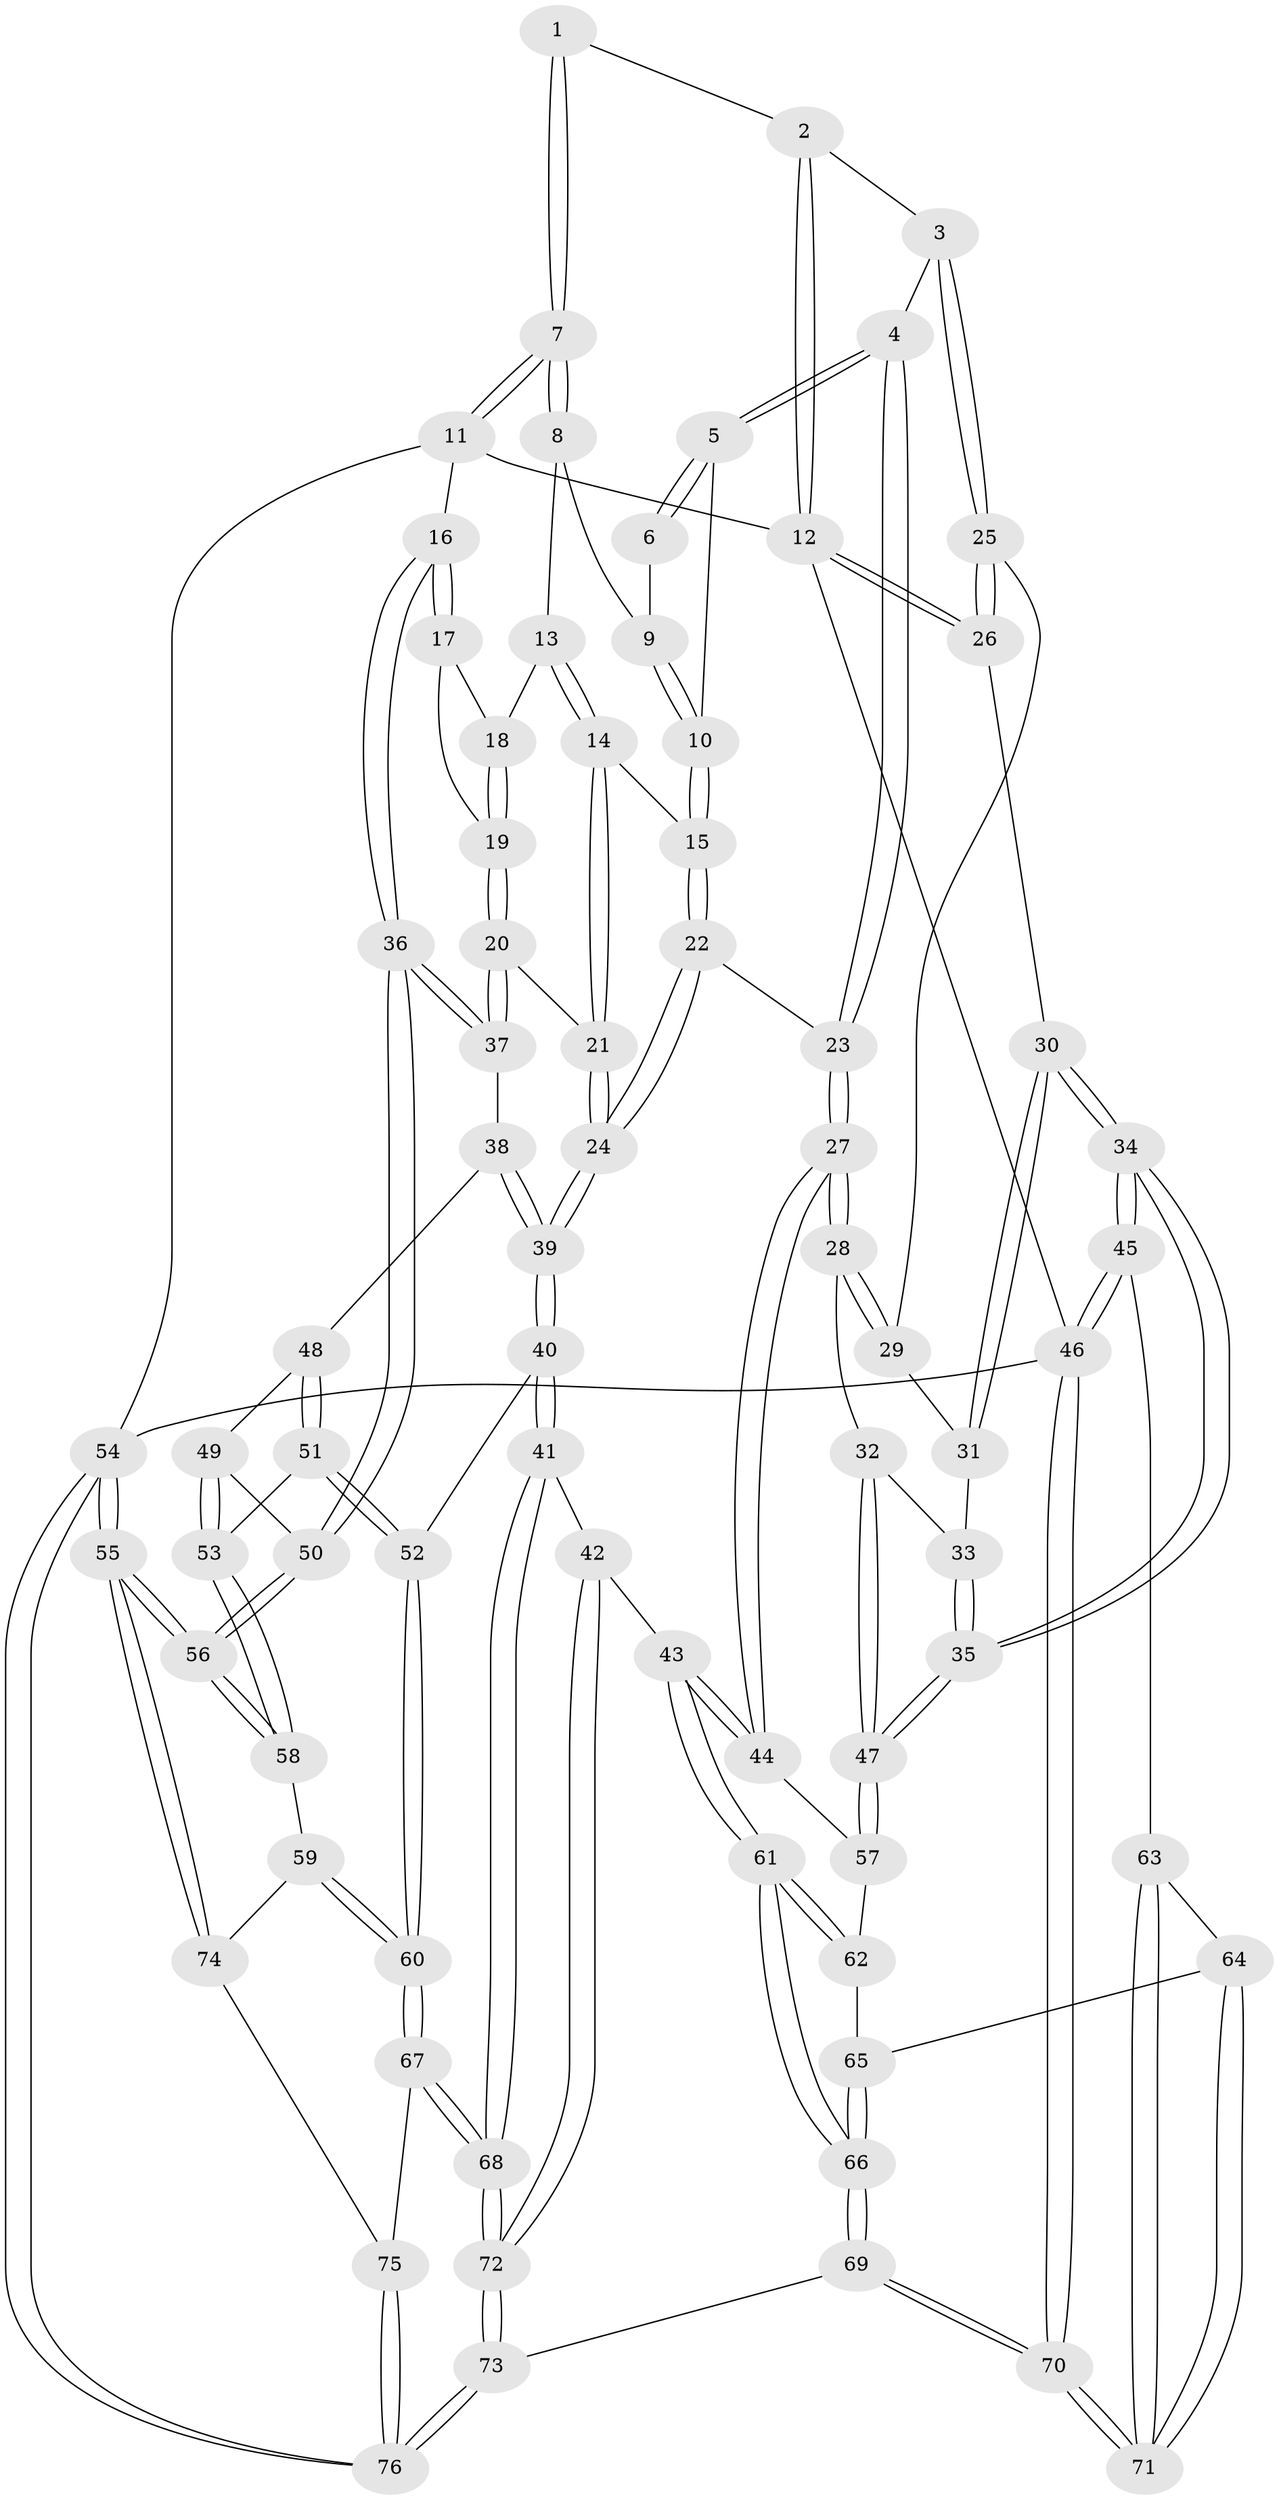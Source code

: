 // coarse degree distribution, {3: 0.11320754716981132, 5: 0.2641509433962264, 4: 0.4339622641509434, 6: 0.1509433962264151, 7: 0.018867924528301886, 9: 0.018867924528301886}
// Generated by graph-tools (version 1.1) at 2025/05/03/04/25 22:05:33]
// undirected, 76 vertices, 187 edges
graph export_dot {
graph [start="1"]
  node [color=gray90,style=filled];
  1 [pos="+0.5404151681215374+0"];
  2 [pos="+0+0"];
  3 [pos="+0.30279494433094806+0.22449153735599475"];
  4 [pos="+0.388589845656147+0.2296408305671676"];
  5 [pos="+0.4800724535644778+0.12784212019024305"];
  6 [pos="+0.5178811541620282+0.03575244192269004"];
  7 [pos="+1+0"];
  8 [pos="+1+0"];
  9 [pos="+0.6730379476037047+0.1244518358359518"];
  10 [pos="+0.6825892654054677+0.23970702533484736"];
  11 [pos="+1+0"];
  12 [pos="+0+0"];
  13 [pos="+0.7956118092303428+0.21835120952106932"];
  14 [pos="+0.7073338612327734+0.243963276697358"];
  15 [pos="+0.6843148779943684+0.24187069319146756"];
  16 [pos="+1+0.3257603455041363"];
  17 [pos="+0.9472833223147209+0.36891994937242795"];
  18 [pos="+0.8047206910692699+0.2525673968070083"];
  19 [pos="+0.8186346387298608+0.4078579108767526"];
  20 [pos="+0.8045308484094246+0.4219303092240445"];
  21 [pos="+0.7473879715480203+0.4067544119907515"];
  22 [pos="+0.5492550790579098+0.4017486882820525"];
  23 [pos="+0.4863592075197905+0.37903515457423714"];
  24 [pos="+0.5803405510287659+0.43452986599681453"];
  25 [pos="+0.26314762905371253+0.2666343896663897"];
  26 [pos="+0+0.1425568340463296"];
  27 [pos="+0.33830336418008566+0.5596828082086792"];
  28 [pos="+0.3276641488548502+0.5529612159063713"];
  29 [pos="+0.19919850158590188+0.3532491812812637"];
  30 [pos="+0+0.22706395849197494"];
  31 [pos="+0.18676723710340423+0.35861548534770127"];
  32 [pos="+0.19381872563295413+0.5527030523339314"];
  33 [pos="+0.16353738309850713+0.3953914267961971"];
  34 [pos="+0+0.6564888108777586"];
  35 [pos="+0+0.6516326788618576"];
  36 [pos="+1+0.4533913212620448"];
  37 [pos="+0.8116476252781059+0.47747853869871687"];
  38 [pos="+0.8135646428179522+0.5229046404033615"];
  39 [pos="+0.6030450953358892+0.5312466464822659"];
  40 [pos="+0.5896573119498336+0.678046790523535"];
  41 [pos="+0.5742441480305986+0.687919991503265"];
  42 [pos="+0.4851335630757713+0.7172934082957492"];
  43 [pos="+0.4600033528251965+0.7170762467552131"];
  44 [pos="+0.3602726211297201+0.6509543386784198"];
  45 [pos="+0+0.6585155965680793"];
  46 [pos="+0+1"];
  47 [pos="+0+0.6493112004434848"];
  48 [pos="+0.8182569603591081+0.5328184272060006"];
  49 [pos="+0.9794569335162627+0.5239603096360401"];
  50 [pos="+1+0.459630307190282"];
  51 [pos="+0.8118804980762897+0.646523647536533"];
  52 [pos="+0.7067932332700523+0.7027629547076345"];
  53 [pos="+0.8615480881491813+0.6676267091156767"];
  54 [pos="+1+1"];
  55 [pos="+1+0.8757572122337542"];
  56 [pos="+1+0.7872732616417606"];
  57 [pos="+0.2610667890905853+0.7036918646899927"];
  58 [pos="+0.9413877001468477+0.722497412141376"];
  59 [pos="+0.8193021513140741+0.834997184873541"];
  60 [pos="+0.7642675193050558+0.8400668685022965"];
  61 [pos="+0.36893392536108716+0.8910196818580982"];
  62 [pos="+0.245751446833096+0.7705990690331703"];
  63 [pos="+0+0.7549122964399234"];
  64 [pos="+0.21512724541488587+0.8121950406693806"];
  65 [pos="+0.239749485480355+0.7809819239844861"];
  66 [pos="+0.3457114362984534+0.9688863357448563"];
  67 [pos="+0.7464857143687076+0.8869280560833919"];
  68 [pos="+0.6606204896015848+0.9604602017096787"];
  69 [pos="+0.28787388933480695+1"];
  70 [pos="+0.2678739548643269+1"];
  71 [pos="+0.1884631920146808+1"];
  72 [pos="+0.5898414440476663+1"];
  73 [pos="+0.5622920479488388+1"];
  74 [pos="+0.869498757370661+0.8685920048710315"];
  75 [pos="+0.8560492487246812+0.9699281321700378"];
  76 [pos="+1+1"];
  1 -- 2;
  1 -- 7;
  1 -- 7;
  2 -- 3;
  2 -- 12;
  2 -- 12;
  3 -- 4;
  3 -- 25;
  3 -- 25;
  4 -- 5;
  4 -- 5;
  4 -- 23;
  4 -- 23;
  5 -- 6;
  5 -- 6;
  5 -- 10;
  6 -- 9;
  7 -- 8;
  7 -- 8;
  7 -- 11;
  7 -- 11;
  8 -- 9;
  8 -- 13;
  9 -- 10;
  9 -- 10;
  10 -- 15;
  10 -- 15;
  11 -- 12;
  11 -- 16;
  11 -- 54;
  12 -- 26;
  12 -- 26;
  12 -- 46;
  13 -- 14;
  13 -- 14;
  13 -- 18;
  14 -- 15;
  14 -- 21;
  14 -- 21;
  15 -- 22;
  15 -- 22;
  16 -- 17;
  16 -- 17;
  16 -- 36;
  16 -- 36;
  17 -- 18;
  17 -- 19;
  18 -- 19;
  18 -- 19;
  19 -- 20;
  19 -- 20;
  20 -- 21;
  20 -- 37;
  20 -- 37;
  21 -- 24;
  21 -- 24;
  22 -- 23;
  22 -- 24;
  22 -- 24;
  23 -- 27;
  23 -- 27;
  24 -- 39;
  24 -- 39;
  25 -- 26;
  25 -- 26;
  25 -- 29;
  26 -- 30;
  27 -- 28;
  27 -- 28;
  27 -- 44;
  27 -- 44;
  28 -- 29;
  28 -- 29;
  28 -- 32;
  29 -- 31;
  30 -- 31;
  30 -- 31;
  30 -- 34;
  30 -- 34;
  31 -- 33;
  32 -- 33;
  32 -- 47;
  32 -- 47;
  33 -- 35;
  33 -- 35;
  34 -- 35;
  34 -- 35;
  34 -- 45;
  34 -- 45;
  35 -- 47;
  35 -- 47;
  36 -- 37;
  36 -- 37;
  36 -- 50;
  36 -- 50;
  37 -- 38;
  38 -- 39;
  38 -- 39;
  38 -- 48;
  39 -- 40;
  39 -- 40;
  40 -- 41;
  40 -- 41;
  40 -- 52;
  41 -- 42;
  41 -- 68;
  41 -- 68;
  42 -- 43;
  42 -- 72;
  42 -- 72;
  43 -- 44;
  43 -- 44;
  43 -- 61;
  43 -- 61;
  44 -- 57;
  45 -- 46;
  45 -- 46;
  45 -- 63;
  46 -- 70;
  46 -- 70;
  46 -- 54;
  47 -- 57;
  47 -- 57;
  48 -- 49;
  48 -- 51;
  48 -- 51;
  49 -- 50;
  49 -- 53;
  49 -- 53;
  50 -- 56;
  50 -- 56;
  51 -- 52;
  51 -- 52;
  51 -- 53;
  52 -- 60;
  52 -- 60;
  53 -- 58;
  53 -- 58;
  54 -- 55;
  54 -- 55;
  54 -- 76;
  54 -- 76;
  55 -- 56;
  55 -- 56;
  55 -- 74;
  55 -- 74;
  56 -- 58;
  56 -- 58;
  57 -- 62;
  58 -- 59;
  59 -- 60;
  59 -- 60;
  59 -- 74;
  60 -- 67;
  60 -- 67;
  61 -- 62;
  61 -- 62;
  61 -- 66;
  61 -- 66;
  62 -- 65;
  63 -- 64;
  63 -- 71;
  63 -- 71;
  64 -- 65;
  64 -- 71;
  64 -- 71;
  65 -- 66;
  65 -- 66;
  66 -- 69;
  66 -- 69;
  67 -- 68;
  67 -- 68;
  67 -- 75;
  68 -- 72;
  68 -- 72;
  69 -- 70;
  69 -- 70;
  69 -- 73;
  70 -- 71;
  70 -- 71;
  72 -- 73;
  72 -- 73;
  73 -- 76;
  73 -- 76;
  74 -- 75;
  75 -- 76;
  75 -- 76;
}
